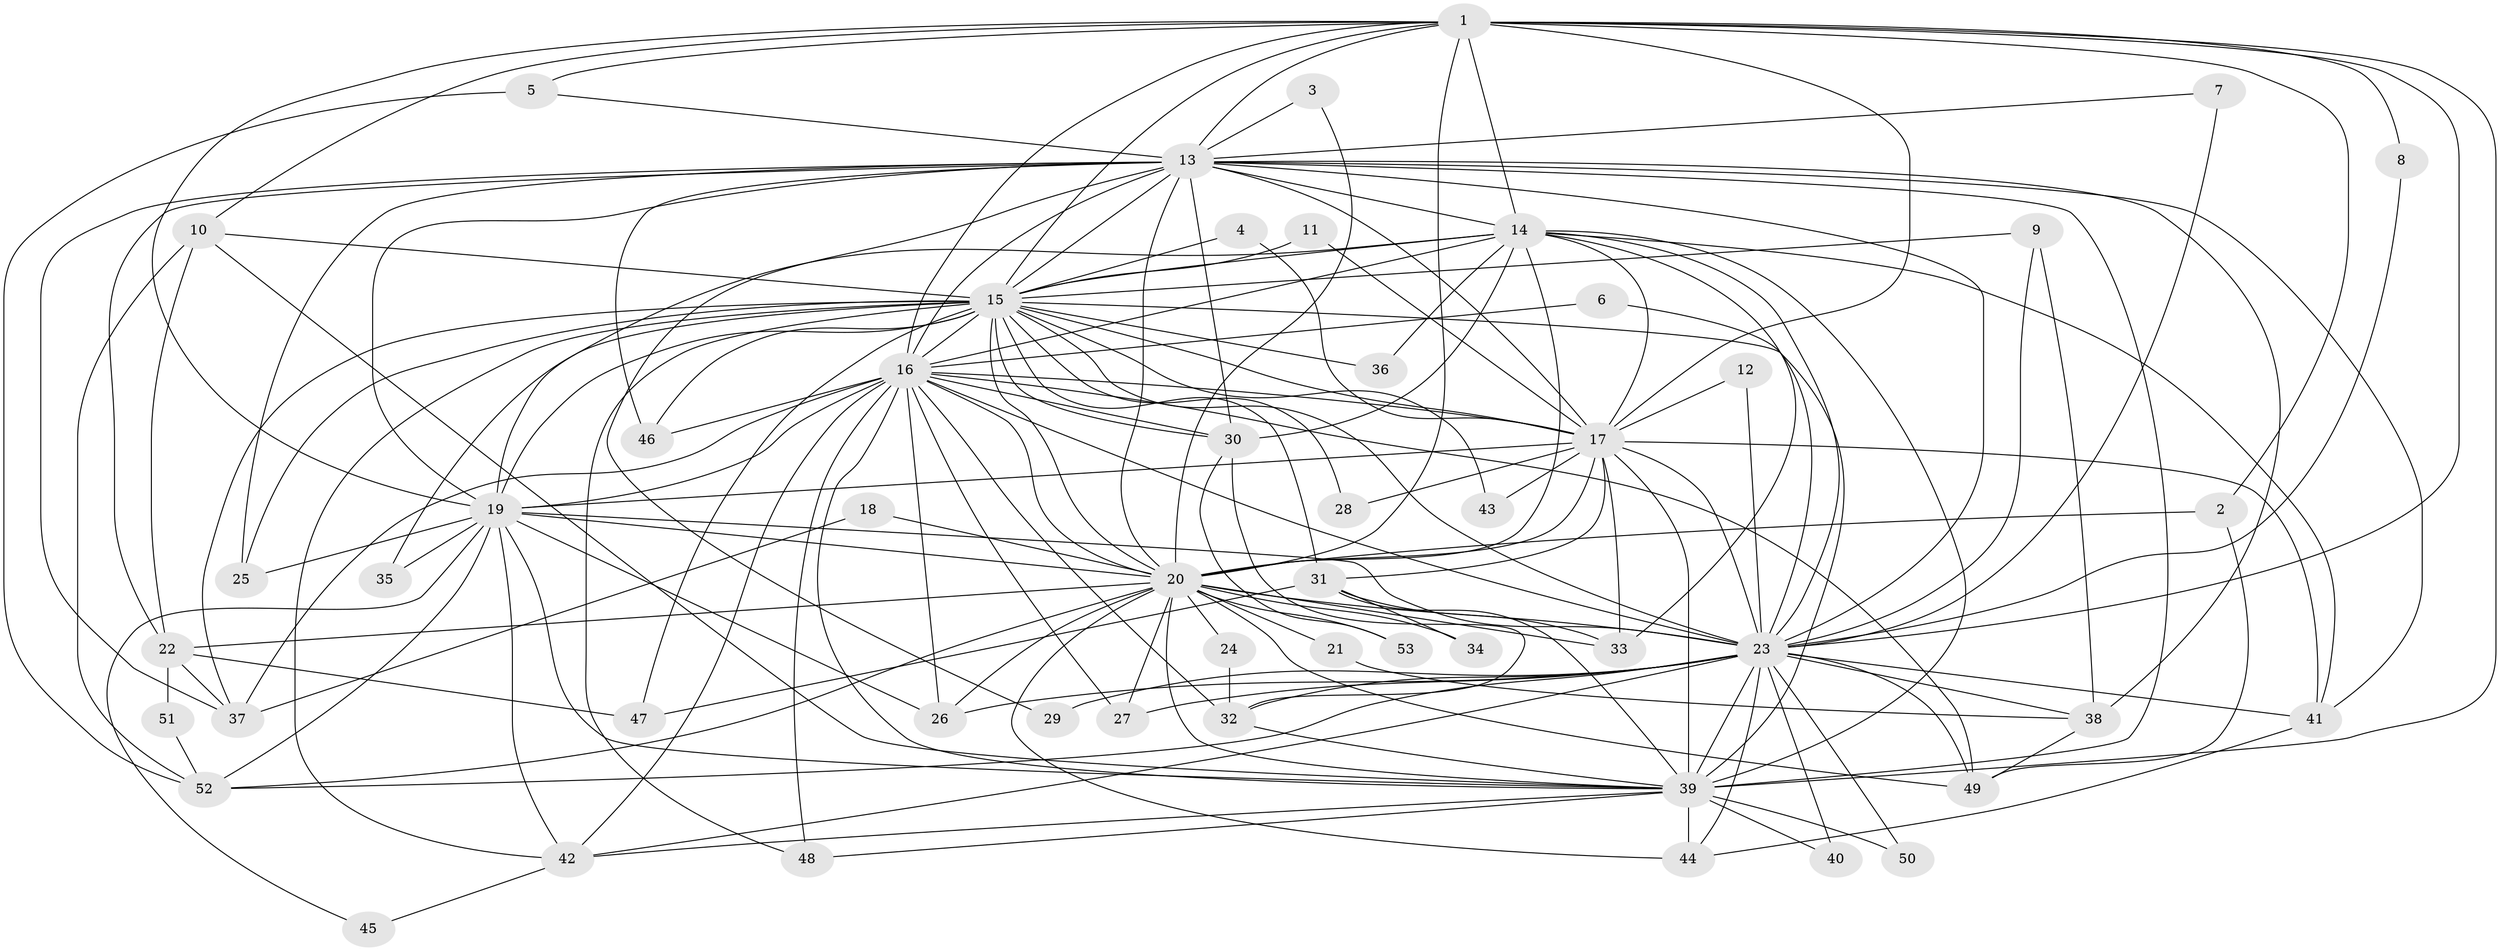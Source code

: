 // original degree distribution, {28: 0.009523809523809525, 14: 0.009523809523809525, 19: 0.009523809523809525, 16: 0.01904761904761905, 20: 0.01904761904761905, 29: 0.009523809523809525, 21: 0.009523809523809525, 31: 0.009523809523809525, 5: 0.06666666666666667, 4: 0.0761904761904762, 2: 0.5142857142857142, 3: 0.23809523809523808, 6: 0.009523809523809525}
// Generated by graph-tools (version 1.1) at 2025/49/03/09/25 03:49:41]
// undirected, 53 vertices, 163 edges
graph export_dot {
graph [start="1"]
  node [color=gray90,style=filled];
  1;
  2;
  3;
  4;
  5;
  6;
  7;
  8;
  9;
  10;
  11;
  12;
  13;
  14;
  15;
  16;
  17;
  18;
  19;
  20;
  21;
  22;
  23;
  24;
  25;
  26;
  27;
  28;
  29;
  30;
  31;
  32;
  33;
  34;
  35;
  36;
  37;
  38;
  39;
  40;
  41;
  42;
  43;
  44;
  45;
  46;
  47;
  48;
  49;
  50;
  51;
  52;
  53;
  1 -- 2 [weight=1.0];
  1 -- 5 [weight=1.0];
  1 -- 8 [weight=1.0];
  1 -- 10 [weight=1.0];
  1 -- 13 [weight=1.0];
  1 -- 14 [weight=2.0];
  1 -- 15 [weight=1.0];
  1 -- 16 [weight=1.0];
  1 -- 17 [weight=1.0];
  1 -- 19 [weight=1.0];
  1 -- 20 [weight=1.0];
  1 -- 23 [weight=1.0];
  1 -- 39 [weight=1.0];
  2 -- 20 [weight=1.0];
  2 -- 49 [weight=1.0];
  3 -- 13 [weight=1.0];
  3 -- 20 [weight=1.0];
  4 -- 15 [weight=1.0];
  4 -- 17 [weight=1.0];
  5 -- 13 [weight=1.0];
  5 -- 52 [weight=1.0];
  6 -- 16 [weight=1.0];
  6 -- 23 [weight=1.0];
  7 -- 13 [weight=1.0];
  7 -- 23 [weight=2.0];
  8 -- 23 [weight=1.0];
  9 -- 15 [weight=1.0];
  9 -- 23 [weight=1.0];
  9 -- 38 [weight=1.0];
  10 -- 15 [weight=1.0];
  10 -- 22 [weight=1.0];
  10 -- 39 [weight=1.0];
  10 -- 52 [weight=1.0];
  11 -- 15 [weight=1.0];
  11 -- 17 [weight=1.0];
  12 -- 17 [weight=1.0];
  12 -- 23 [weight=1.0];
  13 -- 14 [weight=1.0];
  13 -- 15 [weight=1.0];
  13 -- 16 [weight=1.0];
  13 -- 17 [weight=1.0];
  13 -- 19 [weight=1.0];
  13 -- 20 [weight=1.0];
  13 -- 22 [weight=1.0];
  13 -- 23 [weight=1.0];
  13 -- 25 [weight=1.0];
  13 -- 29 [weight=1.0];
  13 -- 30 [weight=1.0];
  13 -- 37 [weight=1.0];
  13 -- 38 [weight=2.0];
  13 -- 39 [weight=1.0];
  13 -- 41 [weight=1.0];
  13 -- 46 [weight=1.0];
  14 -- 15 [weight=1.0];
  14 -- 16 [weight=1.0];
  14 -- 17 [weight=1.0];
  14 -- 19 [weight=1.0];
  14 -- 20 [weight=3.0];
  14 -- 23 [weight=1.0];
  14 -- 30 [weight=1.0];
  14 -- 33 [weight=1.0];
  14 -- 36 [weight=1.0];
  14 -- 39 [weight=1.0];
  14 -- 41 [weight=1.0];
  15 -- 16 [weight=1.0];
  15 -- 17 [weight=2.0];
  15 -- 19 [weight=1.0];
  15 -- 20 [weight=1.0];
  15 -- 23 [weight=1.0];
  15 -- 25 [weight=1.0];
  15 -- 28 [weight=1.0];
  15 -- 30 [weight=1.0];
  15 -- 31 [weight=1.0];
  15 -- 35 [weight=1.0];
  15 -- 36 [weight=1.0];
  15 -- 37 [weight=1.0];
  15 -- 39 [weight=2.0];
  15 -- 42 [weight=1.0];
  15 -- 43 [weight=1.0];
  15 -- 46 [weight=2.0];
  15 -- 47 [weight=2.0];
  15 -- 48 [weight=1.0];
  16 -- 17 [weight=2.0];
  16 -- 19 [weight=2.0];
  16 -- 20 [weight=1.0];
  16 -- 23 [weight=1.0];
  16 -- 26 [weight=1.0];
  16 -- 27 [weight=1.0];
  16 -- 30 [weight=1.0];
  16 -- 32 [weight=1.0];
  16 -- 37 [weight=1.0];
  16 -- 39 [weight=1.0];
  16 -- 42 [weight=1.0];
  16 -- 46 [weight=1.0];
  16 -- 48 [weight=1.0];
  16 -- 49 [weight=1.0];
  17 -- 19 [weight=1.0];
  17 -- 20 [weight=1.0];
  17 -- 23 [weight=2.0];
  17 -- 28 [weight=1.0];
  17 -- 31 [weight=1.0];
  17 -- 33 [weight=1.0];
  17 -- 39 [weight=1.0];
  17 -- 41 [weight=1.0];
  17 -- 43 [weight=1.0];
  18 -- 20 [weight=1.0];
  18 -- 37 [weight=1.0];
  19 -- 20 [weight=1.0];
  19 -- 23 [weight=1.0];
  19 -- 25 [weight=1.0];
  19 -- 26 [weight=1.0];
  19 -- 35 [weight=1.0];
  19 -- 39 [weight=1.0];
  19 -- 42 [weight=1.0];
  19 -- 45 [weight=1.0];
  19 -- 52 [weight=1.0];
  20 -- 21 [weight=1.0];
  20 -- 22 [weight=1.0];
  20 -- 23 [weight=1.0];
  20 -- 24 [weight=1.0];
  20 -- 26 [weight=1.0];
  20 -- 27 [weight=1.0];
  20 -- 33 [weight=1.0];
  20 -- 34 [weight=1.0];
  20 -- 39 [weight=2.0];
  20 -- 44 [weight=1.0];
  20 -- 49 [weight=2.0];
  20 -- 52 [weight=1.0];
  20 -- 53 [weight=1.0];
  21 -- 38 [weight=1.0];
  22 -- 37 [weight=1.0];
  22 -- 47 [weight=1.0];
  22 -- 51 [weight=1.0];
  23 -- 26 [weight=1.0];
  23 -- 27 [weight=1.0];
  23 -- 29 [weight=1.0];
  23 -- 32 [weight=1.0];
  23 -- 38 [weight=1.0];
  23 -- 39 [weight=1.0];
  23 -- 40 [weight=2.0];
  23 -- 41 [weight=1.0];
  23 -- 42 [weight=1.0];
  23 -- 44 [weight=1.0];
  23 -- 49 [weight=1.0];
  23 -- 50 [weight=1.0];
  23 -- 52 [weight=1.0];
  24 -- 32 [weight=1.0];
  30 -- 32 [weight=1.0];
  30 -- 53 [weight=1.0];
  31 -- 33 [weight=1.0];
  31 -- 34 [weight=1.0];
  31 -- 39 [weight=1.0];
  31 -- 47 [weight=1.0];
  32 -- 39 [weight=1.0];
  38 -- 49 [weight=1.0];
  39 -- 40 [weight=1.0];
  39 -- 42 [weight=1.0];
  39 -- 44 [weight=3.0];
  39 -- 48 [weight=1.0];
  39 -- 50 [weight=1.0];
  41 -- 44 [weight=1.0];
  42 -- 45 [weight=1.0];
  51 -- 52 [weight=1.0];
}
